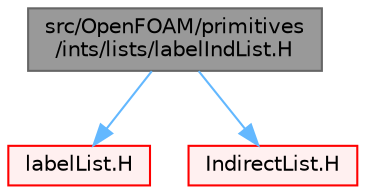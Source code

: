 digraph "src/OpenFOAM/primitives/ints/lists/labelIndList.H"
{
 // LATEX_PDF_SIZE
  bgcolor="transparent";
  edge [fontname=Helvetica,fontsize=10,labelfontname=Helvetica,labelfontsize=10];
  node [fontname=Helvetica,fontsize=10,shape=box,height=0.2,width=0.4];
  Node1 [id="Node000001",label="src/OpenFOAM/primitives\l/ints/lists/labelIndList.H",height=0.2,width=0.4,color="gray40", fillcolor="grey60", style="filled", fontcolor="black",tooltip=" "];
  Node1 -> Node2 [id="edge1_Node000001_Node000002",color="steelblue1",style="solid",tooltip=" "];
  Node2 [id="Node000002",label="labelList.H",height=0.2,width=0.4,color="red", fillcolor="#FFF0F0", style="filled",URL="$labelList_8H.html",tooltip=" "];
  Node1 -> Node101 [id="edge2_Node000001_Node000101",color="steelblue1",style="solid",tooltip=" "];
  Node101 [id="Node000101",label="IndirectList.H",height=0.2,width=0.4,color="red", fillcolor="#FFF0F0", style="filled",URL="$IndirectList_8H.html",tooltip=" "];
}
